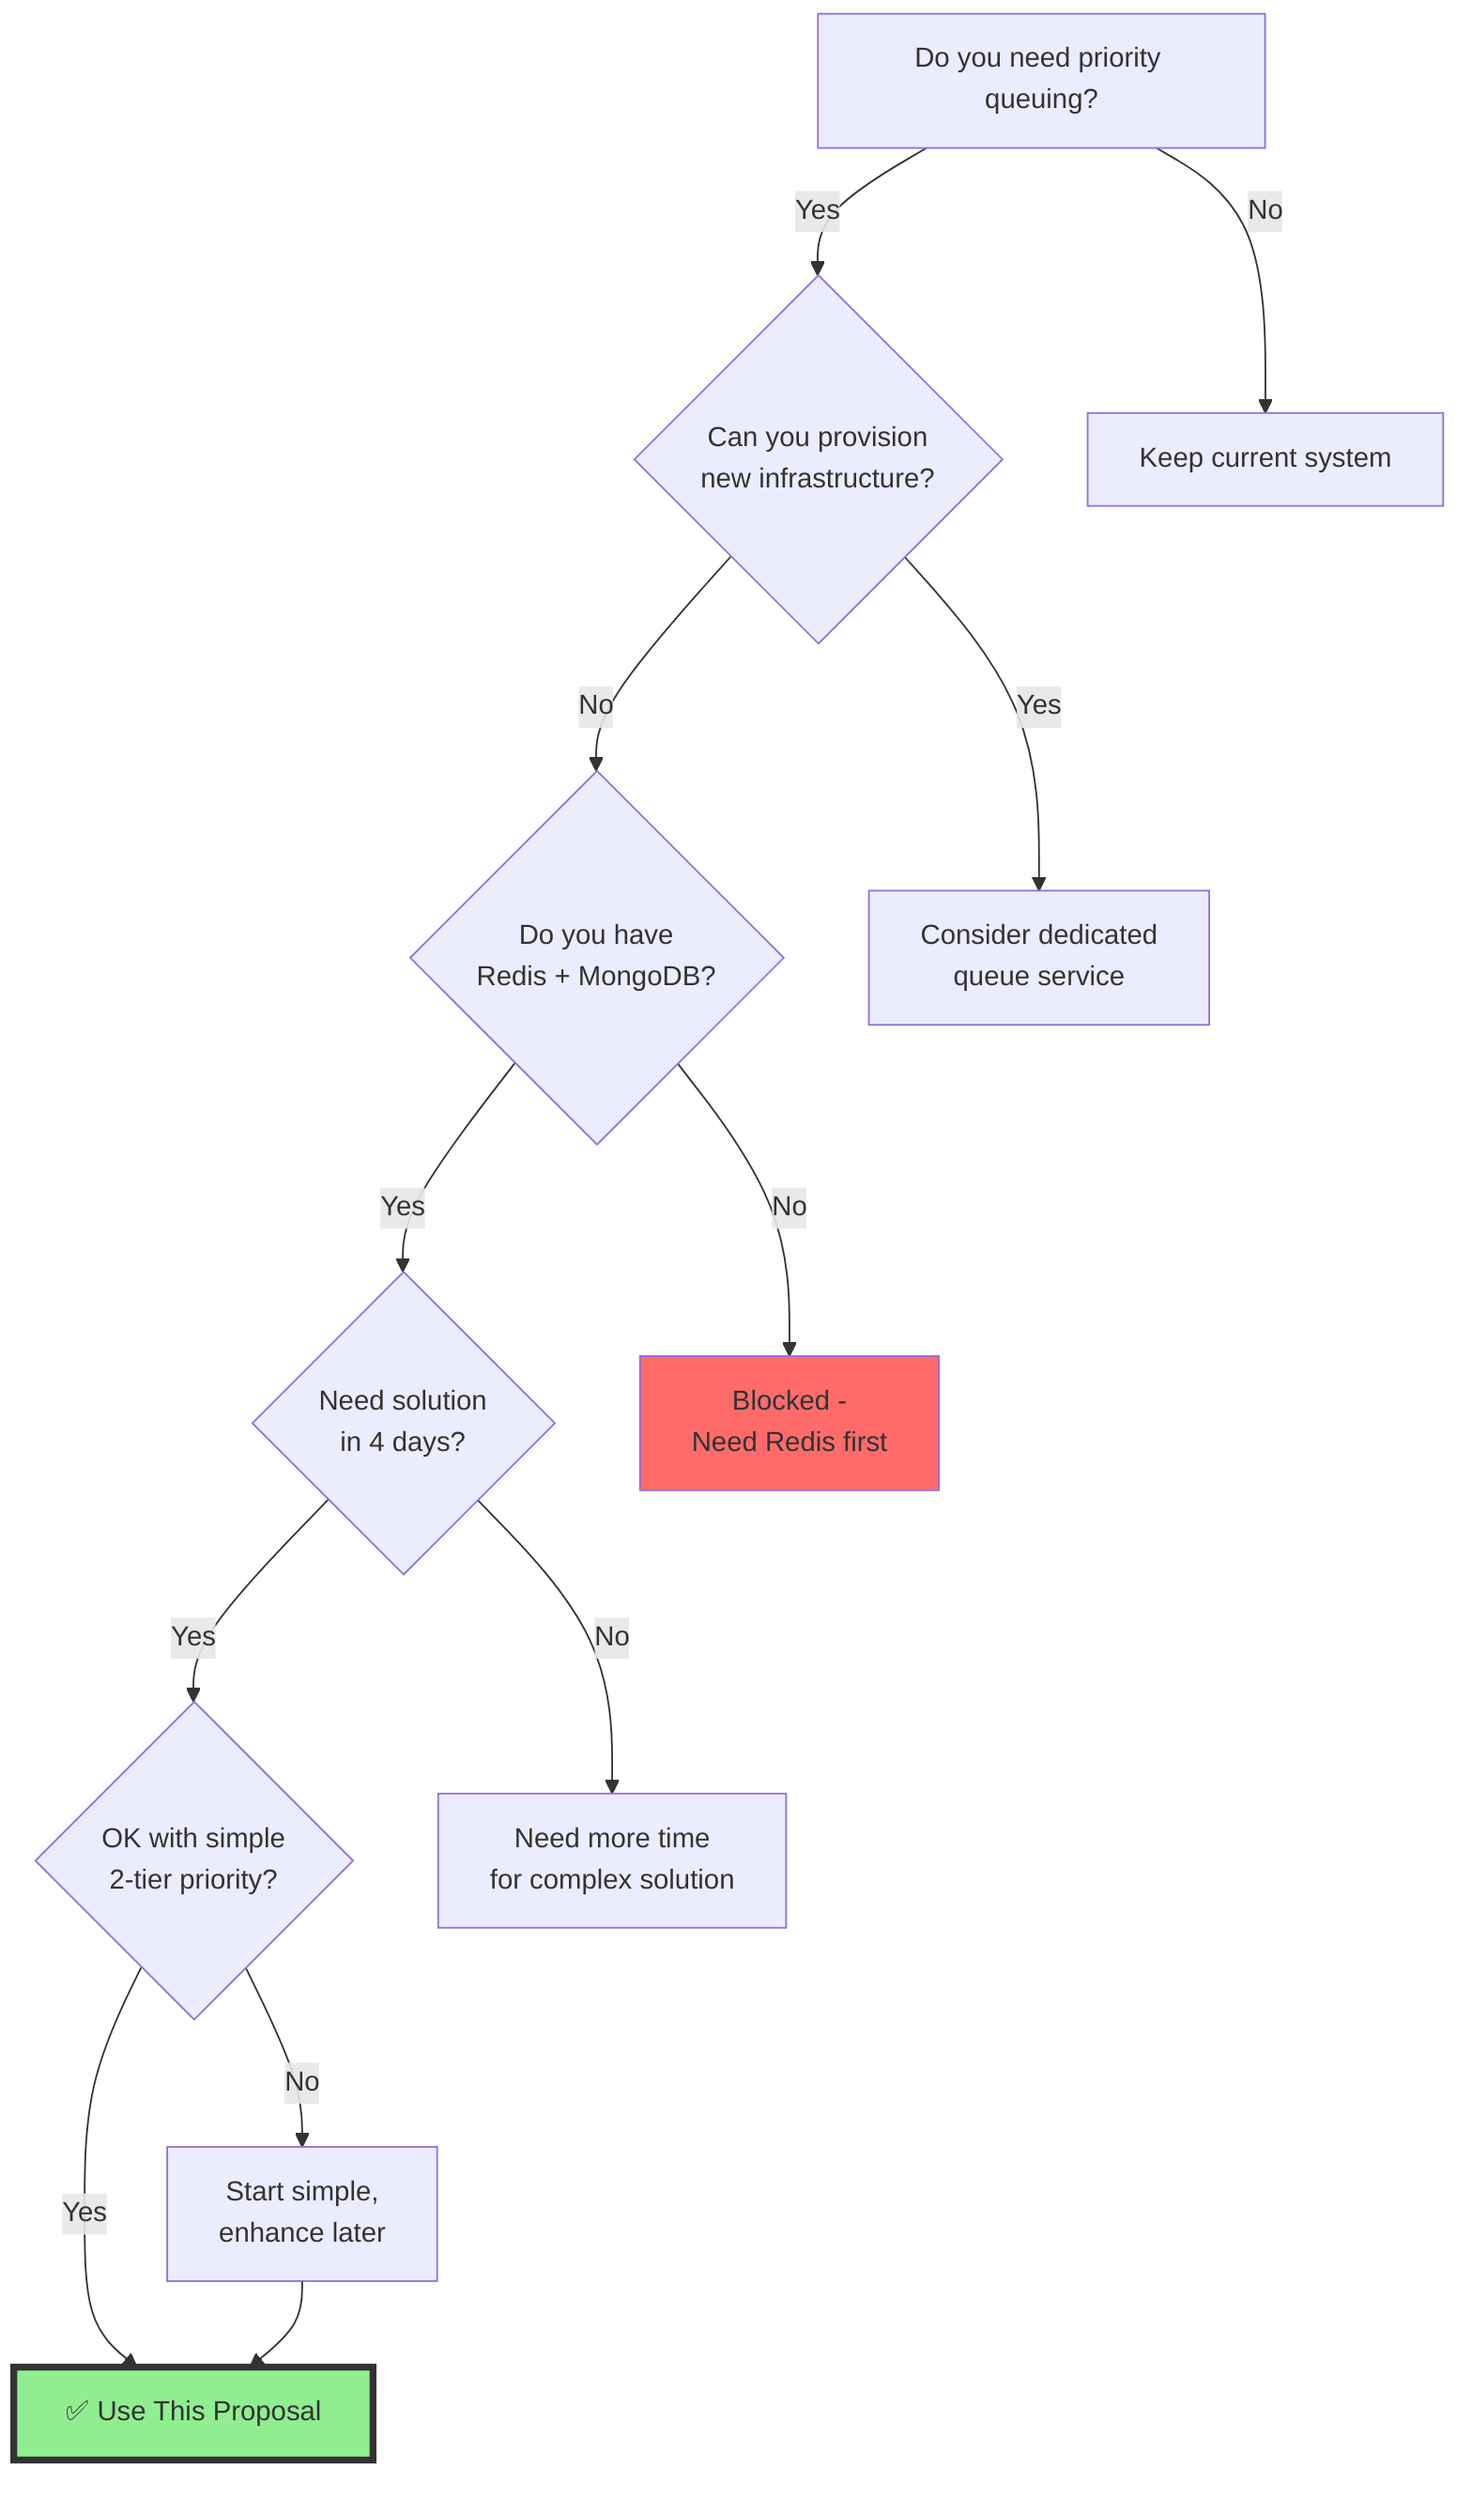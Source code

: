 flowchart TD
    Start[Do you need priority queuing?] -->|Yes| Q1{Can you provision<br/>new infrastructure?}
    Start -->|No| NoNeed[Keep current system]
    
    Q1 -->|No| Q2{Do you have<br/>Redis + MongoDB?}
    Q1 -->|Yes| Consider[Consider dedicated<br/>queue service]
    
    Q2 -->|Yes| Q3{Need solution<br/>in 4 days?}
    Q2 -->|No| Block[Blocked -<br/>Need Redis first]
    
    Q3 -->|Yes| Q4{OK with simple<br/>2-tier priority?}
    Q3 -->|No| Complex[Need more time<br/>for complex solution]
    
    Q4 -->|Yes| Success[✅ Use This Proposal]
    Q4 -->|No| Enhance[Start simple,<br/>enhance later]
    
    Enhance --> Success
    
    style Success fill:#90EE90,stroke:#333,stroke-width:4px
    style Block fill:#FF6B6B